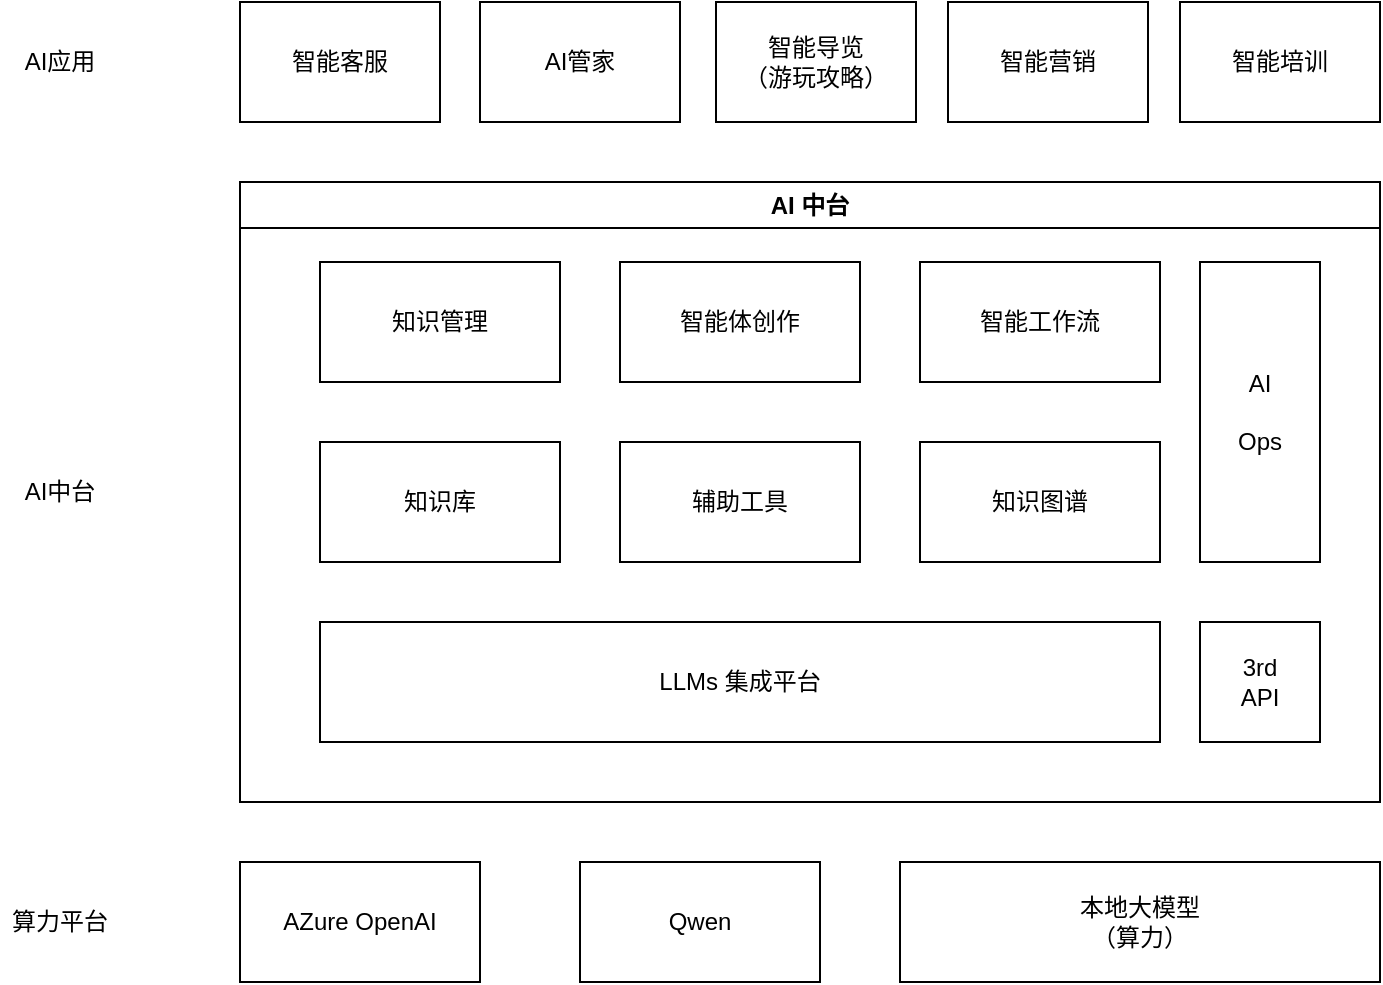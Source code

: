 <mxfile version="24.7.14">
  <diagram name="第 1 页" id="bjOaTMv2JxaxycG0B3VL">
    <mxGraphModel dx="1233" dy="607" grid="1" gridSize="10" guides="1" tooltips="1" connect="1" arrows="1" fold="1" page="1" pageScale="1" pageWidth="1169" pageHeight="827" math="0" shadow="0">
      <root>
        <mxCell id="0" />
        <mxCell id="1" parent="0" />
        <mxCell id="QQzgqRkcje8NJ6HFr3bM-1" value="知识管理" style="rounded=0;whiteSpace=wrap;html=1;" parent="1" vertex="1">
          <mxGeometry x="260" y="210" width="120" height="60" as="geometry" />
        </mxCell>
        <mxCell id="QQzgqRkcje8NJ6HFr3bM-2" value="智能体创作" style="rounded=0;whiteSpace=wrap;html=1;" parent="1" vertex="1">
          <mxGeometry x="410" y="210" width="120" height="60" as="geometry" />
        </mxCell>
        <mxCell id="QQzgqRkcje8NJ6HFr3bM-3" value="知识库" style="rounded=0;whiteSpace=wrap;html=1;" parent="1" vertex="1">
          <mxGeometry x="260" y="300" width="120" height="60" as="geometry" />
        </mxCell>
        <mxCell id="QQzgqRkcje8NJ6HFr3bM-4" value="智能工作流" style="rounded=0;whiteSpace=wrap;html=1;" parent="1" vertex="1">
          <mxGeometry x="560" y="210" width="120" height="60" as="geometry" />
        </mxCell>
        <mxCell id="QQzgqRkcje8NJ6HFr3bM-5" value="辅助工具" style="rounded=0;whiteSpace=wrap;html=1;" parent="1" vertex="1">
          <mxGeometry x="410" y="300" width="120" height="60" as="geometry" />
        </mxCell>
        <mxCell id="QQzgqRkcje8NJ6HFr3bM-6" value="知识图谱" style="rounded=0;whiteSpace=wrap;html=1;" parent="1" vertex="1">
          <mxGeometry x="560" y="300" width="120" height="60" as="geometry" />
        </mxCell>
        <mxCell id="QQzgqRkcje8NJ6HFr3bM-7" value="LLMs 集成平台" style="rounded=0;whiteSpace=wrap;html=1;" parent="1" vertex="1">
          <mxGeometry x="260" y="390" width="420" height="60" as="geometry" />
        </mxCell>
        <mxCell id="QQzgqRkcje8NJ6HFr3bM-8" value="AI&lt;div&gt;&lt;br&gt;&lt;/div&gt;&lt;div&gt;Ops&lt;/div&gt;" style="rounded=0;whiteSpace=wrap;html=1;" parent="1" vertex="1">
          <mxGeometry x="700" y="210" width="60" height="150" as="geometry" />
        </mxCell>
        <mxCell id="QQzgqRkcje8NJ6HFr3bM-9" value="AI 中台" style="swimlane;whiteSpace=wrap;html=1;" parent="1" vertex="1">
          <mxGeometry x="220" y="170" width="570" height="310" as="geometry" />
        </mxCell>
        <mxCell id="d5hBSOAIruPtOhFuwNYc-6" value="3rd&lt;div&gt;API&lt;/div&gt;" style="rounded=0;whiteSpace=wrap;html=1;" vertex="1" parent="QQzgqRkcje8NJ6HFr3bM-9">
          <mxGeometry x="480" y="220" width="60" height="60" as="geometry" />
        </mxCell>
        <mxCell id="QQzgqRkcje8NJ6HFr3bM-10" value="智能客服" style="rounded=0;whiteSpace=wrap;html=1;" parent="1" vertex="1">
          <mxGeometry x="220" y="80" width="100" height="60" as="geometry" />
        </mxCell>
        <mxCell id="QQzgqRkcje8NJ6HFr3bM-11" value="AI管家" style="rounded=0;whiteSpace=wrap;html=1;" parent="1" vertex="1">
          <mxGeometry x="340" y="80" width="100" height="60" as="geometry" />
        </mxCell>
        <mxCell id="QQzgqRkcje8NJ6HFr3bM-12" value="智能导览&lt;div&gt;（游玩攻略）&lt;/div&gt;" style="rounded=0;whiteSpace=wrap;html=1;" parent="1" vertex="1">
          <mxGeometry x="458" y="80" width="100" height="60" as="geometry" />
        </mxCell>
        <mxCell id="QQzgqRkcje8NJ6HFr3bM-14" value="智能营销" style="rounded=0;whiteSpace=wrap;html=1;" parent="1" vertex="1">
          <mxGeometry x="574" y="80" width="100" height="60" as="geometry" />
        </mxCell>
        <mxCell id="QQzgqRkcje8NJ6HFr3bM-15" value="智能培训" style="rounded=0;whiteSpace=wrap;html=1;" parent="1" vertex="1">
          <mxGeometry x="690" y="80" width="100" height="60" as="geometry" />
        </mxCell>
        <mxCell id="QQzgqRkcje8NJ6HFr3bM-17" value="AI应用" style="text;html=1;align=center;verticalAlign=middle;whiteSpace=wrap;rounded=0;" parent="1" vertex="1">
          <mxGeometry x="100" y="95" width="60" height="30" as="geometry" />
        </mxCell>
        <mxCell id="d5hBSOAIruPtOhFuwNYc-1" value="AZure OpenAI" style="rounded=0;whiteSpace=wrap;html=1;" vertex="1" parent="1">
          <mxGeometry x="220" y="510" width="120" height="60" as="geometry" />
        </mxCell>
        <mxCell id="d5hBSOAIruPtOhFuwNYc-2" value="Qwen" style="rounded=0;whiteSpace=wrap;html=1;" vertex="1" parent="1">
          <mxGeometry x="390" y="510" width="120" height="60" as="geometry" />
        </mxCell>
        <mxCell id="d5hBSOAIruPtOhFuwNYc-3" value="本地大模型&lt;div&gt;（算力）&lt;/div&gt;" style="rounded=0;whiteSpace=wrap;html=1;" vertex="1" parent="1">
          <mxGeometry x="550" y="510" width="240" height="60" as="geometry" />
        </mxCell>
        <mxCell id="d5hBSOAIruPtOhFuwNYc-4" value="AI中台" style="text;html=1;align=center;verticalAlign=middle;whiteSpace=wrap;rounded=0;" vertex="1" parent="1">
          <mxGeometry x="100" y="310" width="60" height="30" as="geometry" />
        </mxCell>
        <mxCell id="d5hBSOAIruPtOhFuwNYc-5" value="算力平台" style="text;html=1;align=center;verticalAlign=middle;whiteSpace=wrap;rounded=0;" vertex="1" parent="1">
          <mxGeometry x="100" y="525" width="60" height="30" as="geometry" />
        </mxCell>
      </root>
    </mxGraphModel>
  </diagram>
</mxfile>
